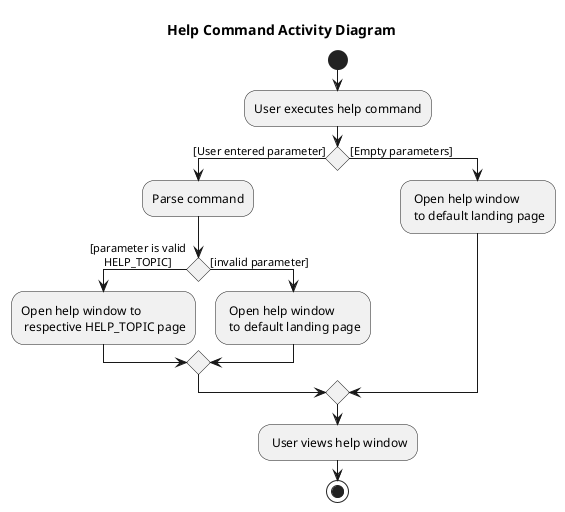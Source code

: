 @startuml

start
title Help Command Activity Diagram

:User executes help command;

'Since the beta syntax does not support placing the condition outside the
'diamond we place it as the true branch instead.

if () then ([User entered parameter])
    :Parse command;
    if () then ([parameter is valid
     HELP_TOPIC])
    :Open help window to
     respective HELP_TOPIC page;

    else ([invalid parameter])
    : Open help window
     to default landing page;
    endif
else ([Empty parameters])
  : Open help window
   to default landing page;
endif
- User views help window
stop
@enduml
